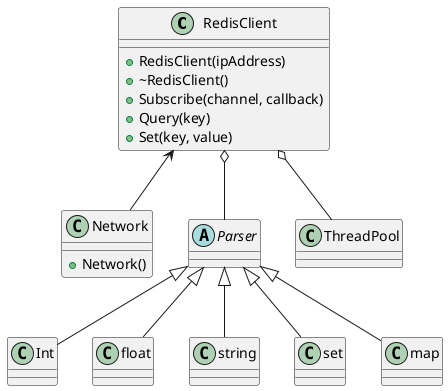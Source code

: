 @startuml
class RedisClient {
    + RedisClient(ipAddress)
    + ~RedisClient()
    + Subscribe(channel, callback)
    + Query(key)
    + Set(key, value)
}

class Network {
    + Network()
}

abstract class Parser
class ThreadPool


Parser <|-- Int
Parser <|-- float
Parser <|-- string
Parser <|-- set
Parser <|-- map


RedisClient o-- ThreadPool
RedisClient <-- Network
RedisClient o-- Parser
@enduml